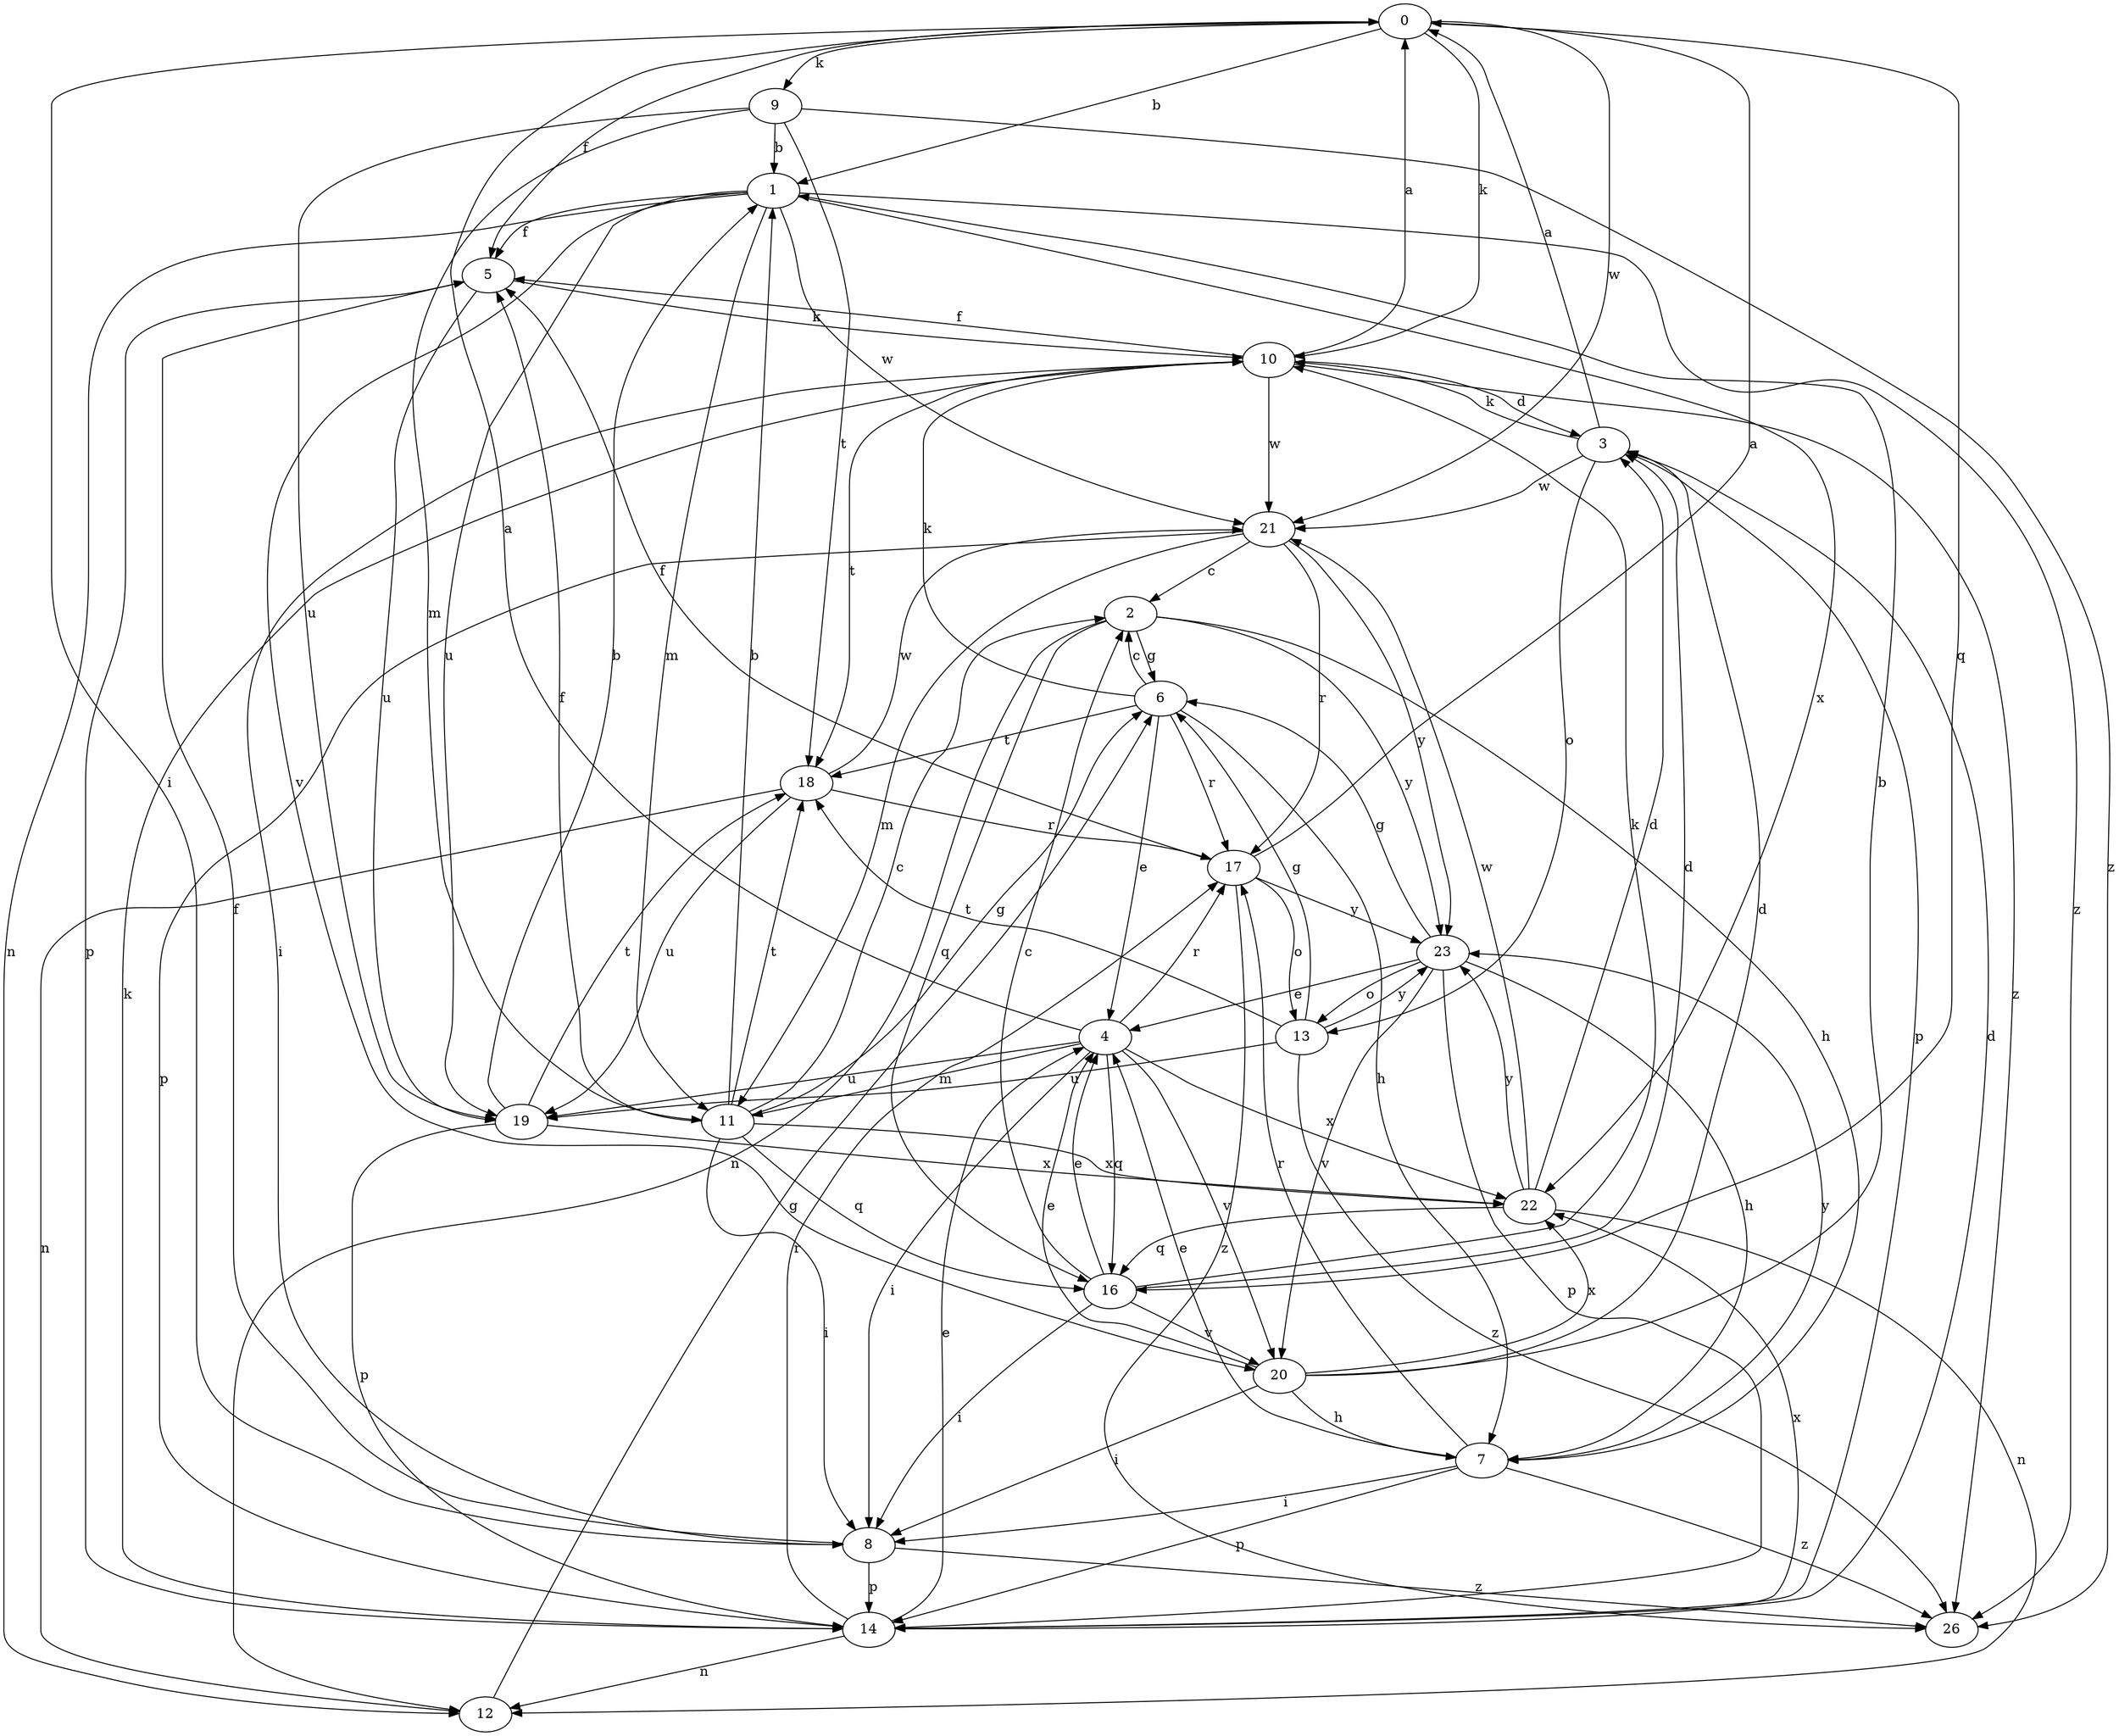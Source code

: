 strict digraph  {
0;
1;
2;
3;
4;
5;
6;
7;
8;
9;
10;
11;
12;
13;
14;
16;
17;
18;
19;
20;
21;
22;
23;
26;
0 -> 1  [label=b];
0 -> 5  [label=f];
0 -> 8  [label=i];
0 -> 9  [label=k];
0 -> 10  [label=k];
0 -> 16  [label=q];
0 -> 21  [label=w];
1 -> 5  [label=f];
1 -> 11  [label=m];
1 -> 12  [label=n];
1 -> 19  [label=u];
1 -> 20  [label=v];
1 -> 21  [label=w];
1 -> 22  [label=x];
1 -> 26  [label=z];
2 -> 6  [label=g];
2 -> 7  [label=h];
2 -> 12  [label=n];
2 -> 16  [label=q];
2 -> 23  [label=y];
3 -> 0  [label=a];
3 -> 10  [label=k];
3 -> 13  [label=o];
3 -> 14  [label=p];
3 -> 21  [label=w];
4 -> 0  [label=a];
4 -> 8  [label=i];
4 -> 11  [label=m];
4 -> 16  [label=q];
4 -> 17  [label=r];
4 -> 19  [label=u];
4 -> 20  [label=v];
4 -> 22  [label=x];
5 -> 10  [label=k];
5 -> 14  [label=p];
5 -> 19  [label=u];
6 -> 2  [label=c];
6 -> 4  [label=e];
6 -> 7  [label=h];
6 -> 10  [label=k];
6 -> 17  [label=r];
6 -> 18  [label=t];
7 -> 4  [label=e];
7 -> 8  [label=i];
7 -> 14  [label=p];
7 -> 17  [label=r];
7 -> 23  [label=y];
7 -> 26  [label=z];
8 -> 5  [label=f];
8 -> 14  [label=p];
8 -> 26  [label=z];
9 -> 1  [label=b];
9 -> 11  [label=m];
9 -> 18  [label=t];
9 -> 19  [label=u];
9 -> 26  [label=z];
10 -> 0  [label=a];
10 -> 3  [label=d];
10 -> 5  [label=f];
10 -> 8  [label=i];
10 -> 18  [label=t];
10 -> 21  [label=w];
10 -> 26  [label=z];
11 -> 1  [label=b];
11 -> 2  [label=c];
11 -> 5  [label=f];
11 -> 6  [label=g];
11 -> 8  [label=i];
11 -> 16  [label=q];
11 -> 18  [label=t];
11 -> 22  [label=x];
12 -> 6  [label=g];
13 -> 6  [label=g];
13 -> 18  [label=t];
13 -> 19  [label=u];
13 -> 23  [label=y];
13 -> 26  [label=z];
14 -> 3  [label=d];
14 -> 4  [label=e];
14 -> 10  [label=k];
14 -> 12  [label=n];
14 -> 17  [label=r];
14 -> 22  [label=x];
16 -> 2  [label=c];
16 -> 3  [label=d];
16 -> 4  [label=e];
16 -> 8  [label=i];
16 -> 10  [label=k];
16 -> 20  [label=v];
17 -> 0  [label=a];
17 -> 5  [label=f];
17 -> 13  [label=o];
17 -> 23  [label=y];
17 -> 26  [label=z];
18 -> 12  [label=n];
18 -> 17  [label=r];
18 -> 19  [label=u];
18 -> 21  [label=w];
19 -> 1  [label=b];
19 -> 14  [label=p];
19 -> 18  [label=t];
19 -> 22  [label=x];
20 -> 1  [label=b];
20 -> 3  [label=d];
20 -> 4  [label=e];
20 -> 7  [label=h];
20 -> 8  [label=i];
20 -> 22  [label=x];
21 -> 2  [label=c];
21 -> 11  [label=m];
21 -> 14  [label=p];
21 -> 17  [label=r];
21 -> 23  [label=y];
22 -> 3  [label=d];
22 -> 12  [label=n];
22 -> 16  [label=q];
22 -> 21  [label=w];
22 -> 23  [label=y];
23 -> 4  [label=e];
23 -> 6  [label=g];
23 -> 7  [label=h];
23 -> 13  [label=o];
23 -> 14  [label=p];
23 -> 20  [label=v];
}
